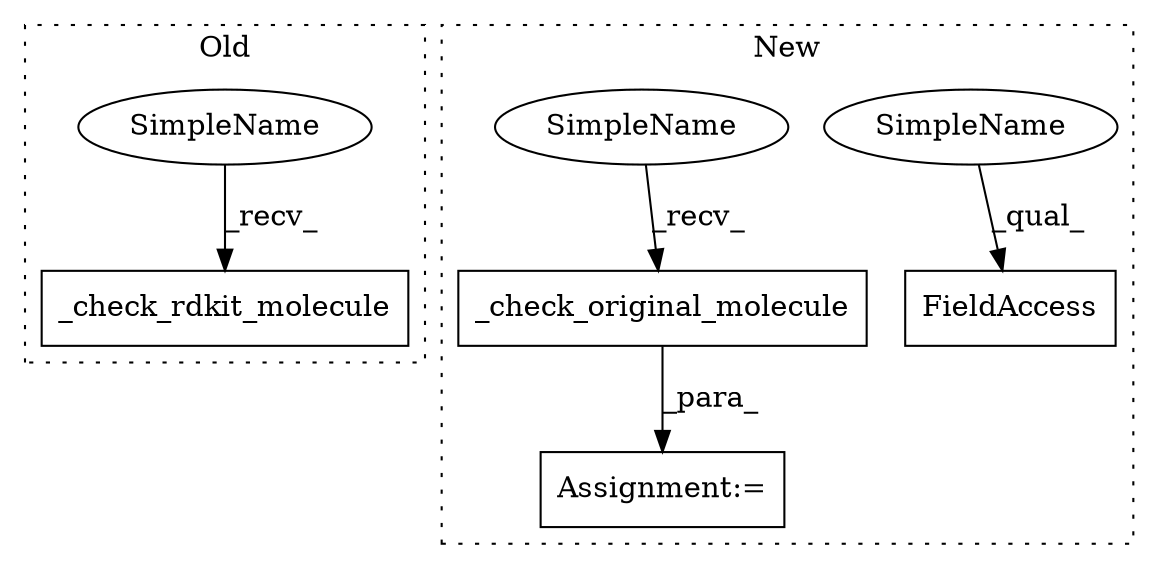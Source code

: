 digraph G {
subgraph cluster0 {
1 [label="_check_rdkit_molecule" a="32" s="4884" l="23" shape="box"];
5 [label="SimpleName" a="42" s="4879" l="4" shape="ellipse"];
label = "Old";
style="dotted";
}
subgraph cluster1 {
2 [label="_check_original_molecule" a="32" s="5562" l="26" shape="box"];
3 [label="Assignment:=" a="7" s="5556" l="1" shape="box"];
4 [label="FieldAccess" a="22" s="5886" l="19" shape="box"];
6 [label="SimpleName" a="42" s="5886" l="4" shape="ellipse"];
7 [label="SimpleName" a="42" s="5557" l="4" shape="ellipse"];
label = "New";
style="dotted";
}
2 -> 3 [label="_para_"];
5 -> 1 [label="_recv_"];
6 -> 4 [label="_qual_"];
7 -> 2 [label="_recv_"];
}